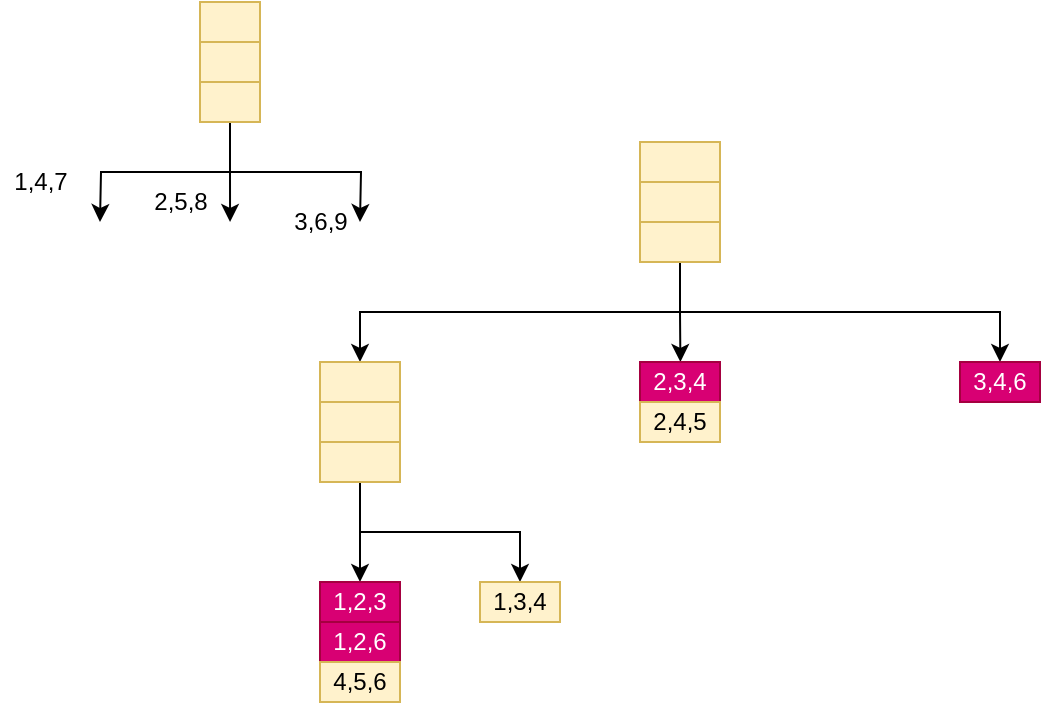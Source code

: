 <mxfile version="16.6.4" type="github" pages="3">
  <diagram id="rJXPXW3HnMYkDMf3mS7e" name="Page-1">
    <mxGraphModel dx="716" dy="339" grid="1" gridSize="10" guides="1" tooltips="1" connect="1" arrows="1" fold="1" page="1" pageScale="1" pageWidth="827" pageHeight="1169" math="0" shadow="0">
      <root>
        <mxCell id="0" />
        <mxCell id="1" parent="0" />
        <mxCell id="eYHF-Ms1NYGs89z_I7Qa-5" value="" style="rounded=0;whiteSpace=wrap;html=1;fillColor=#fff2cc;strokeColor=#d6b656;" vertex="1" parent="1">
          <mxGeometry x="350" y="300" width="40" height="20" as="geometry" />
        </mxCell>
        <mxCell id="eYHF-Ms1NYGs89z_I7Qa-6" value="" style="rounded=0;whiteSpace=wrap;html=1;fillColor=#fff2cc;strokeColor=#d6b656;" vertex="1" parent="1">
          <mxGeometry x="350" y="320" width="40" height="20" as="geometry" />
        </mxCell>
        <mxCell id="eYHF-Ms1NYGs89z_I7Qa-8" style="edgeStyle=orthogonalEdgeStyle;rounded=0;orthogonalLoop=1;jettySize=auto;html=1;exitX=0.5;exitY=1;exitDx=0;exitDy=0;" edge="1" parent="1" source="eYHF-Ms1NYGs89z_I7Qa-7">
          <mxGeometry relative="1" as="geometry">
            <mxPoint x="370.207" y="410" as="targetPoint" />
          </mxGeometry>
        </mxCell>
        <mxCell id="eYHF-Ms1NYGs89z_I7Qa-21" style="edgeStyle=orthogonalEdgeStyle;rounded=0;orthogonalLoop=1;jettySize=auto;html=1;exitX=0.5;exitY=1;exitDx=0;exitDy=0;entryX=0.5;entryY=0;entryDx=0;entryDy=0;" edge="1" parent="1" source="eYHF-Ms1NYGs89z_I7Qa-7" target="eYHF-Ms1NYGs89z_I7Qa-12">
          <mxGeometry relative="1" as="geometry" />
        </mxCell>
        <mxCell id="eYHF-Ms1NYGs89z_I7Qa-22" style="edgeStyle=orthogonalEdgeStyle;rounded=0;orthogonalLoop=1;jettySize=auto;html=1;exitX=0.5;exitY=1;exitDx=0;exitDy=0;entryX=0.5;entryY=0;entryDx=0;entryDy=0;" edge="1" parent="1" source="eYHF-Ms1NYGs89z_I7Qa-7" target="eYHF-Ms1NYGs89z_I7Qa-18">
          <mxGeometry relative="1" as="geometry" />
        </mxCell>
        <mxCell id="eYHF-Ms1NYGs89z_I7Qa-7" value="" style="rounded=0;whiteSpace=wrap;html=1;fillColor=#fff2cc;strokeColor=#d6b656;" vertex="1" parent="1">
          <mxGeometry x="350" y="340" width="40" height="20" as="geometry" />
        </mxCell>
        <mxCell id="eYHF-Ms1NYGs89z_I7Qa-9" value="2,3,4" style="rounded=0;whiteSpace=wrap;html=1;fillColor=#d80073;strokeColor=#A50040;fontColor=#ffffff;" vertex="1" parent="1">
          <mxGeometry x="350" y="410" width="40" height="20" as="geometry" />
        </mxCell>
        <mxCell id="eYHF-Ms1NYGs89z_I7Qa-10" value="2,4,5" style="rounded=0;whiteSpace=wrap;html=1;fillColor=#fff2cc;strokeColor=#d6b656;" vertex="1" parent="1">
          <mxGeometry x="350" y="430" width="40" height="20" as="geometry" />
        </mxCell>
        <mxCell id="eYHF-Ms1NYGs89z_I7Qa-12" value="" style="rounded=0;whiteSpace=wrap;html=1;fillColor=#fff2cc;strokeColor=#d6b656;" vertex="1" parent="1">
          <mxGeometry x="190" y="410" width="40" height="20" as="geometry" />
        </mxCell>
        <mxCell id="eYHF-Ms1NYGs89z_I7Qa-13" value="" style="rounded=0;whiteSpace=wrap;html=1;fillColor=#fff2cc;strokeColor=#d6b656;" vertex="1" parent="1">
          <mxGeometry x="190" y="430" width="40" height="20" as="geometry" />
        </mxCell>
        <mxCell id="eYHF-Ms1NYGs89z_I7Qa-26" style="edgeStyle=orthogonalEdgeStyle;rounded=0;orthogonalLoop=1;jettySize=auto;html=1;exitX=0.5;exitY=1;exitDx=0;exitDy=0;entryX=0.5;entryY=0;entryDx=0;entryDy=0;" edge="1" parent="1" source="eYHF-Ms1NYGs89z_I7Qa-14" target="eYHF-Ms1NYGs89z_I7Qa-23">
          <mxGeometry relative="1" as="geometry" />
        </mxCell>
        <mxCell id="eYHF-Ms1NYGs89z_I7Qa-30" style="edgeStyle=orthogonalEdgeStyle;rounded=0;orthogonalLoop=1;jettySize=auto;html=1;exitX=0.5;exitY=1;exitDx=0;exitDy=0;entryX=0.5;entryY=0;entryDx=0;entryDy=0;" edge="1" parent="1" source="eYHF-Ms1NYGs89z_I7Qa-14" target="eYHF-Ms1NYGs89z_I7Qa-27">
          <mxGeometry relative="1" as="geometry" />
        </mxCell>
        <mxCell id="eYHF-Ms1NYGs89z_I7Qa-14" value="" style="rounded=0;whiteSpace=wrap;html=1;fillColor=#fff2cc;strokeColor=#d6b656;" vertex="1" parent="1">
          <mxGeometry x="190" y="450" width="40" height="20" as="geometry" />
        </mxCell>
        <mxCell id="eYHF-Ms1NYGs89z_I7Qa-18" value="3,4,6" style="rounded=0;whiteSpace=wrap;html=1;fillColor=#d80073;strokeColor=#A50040;fontColor=#ffffff;" vertex="1" parent="1">
          <mxGeometry x="510" y="410" width="40" height="20" as="geometry" />
        </mxCell>
        <mxCell id="eYHF-Ms1NYGs89z_I7Qa-23" value="1,2,3" style="rounded=0;whiteSpace=wrap;html=1;fillColor=#d80073;strokeColor=#A50040;fontColor=#ffffff;" vertex="1" parent="1">
          <mxGeometry x="190" y="520" width="40" height="20" as="geometry" />
        </mxCell>
        <mxCell id="eYHF-Ms1NYGs89z_I7Qa-24" value="1,2,6" style="rounded=0;whiteSpace=wrap;html=1;fillColor=#d80073;strokeColor=#A50040;fontColor=#ffffff;" vertex="1" parent="1">
          <mxGeometry x="190" y="540" width="40" height="20" as="geometry" />
        </mxCell>
        <mxCell id="eYHF-Ms1NYGs89z_I7Qa-27" value="1,3,4" style="rounded=0;whiteSpace=wrap;html=1;fillColor=#fff2cc;strokeColor=#d6b656;" vertex="1" parent="1">
          <mxGeometry x="270" y="520" width="40" height="20" as="geometry" />
        </mxCell>
        <mxCell id="eYHF-Ms1NYGs89z_I7Qa-31" value="4,5,6" style="rounded=0;whiteSpace=wrap;html=1;fillColor=#fff2cc;strokeColor=#d6b656;" vertex="1" parent="1">
          <mxGeometry x="190" y="560" width="40" height="20" as="geometry" />
        </mxCell>
        <mxCell id="eYHF-Ms1NYGs89z_I7Qa-35" value="" style="rounded=0;whiteSpace=wrap;html=1;fillColor=#fff2cc;strokeColor=#d6b656;" vertex="1" parent="1">
          <mxGeometry x="130" y="230" width="30" height="20" as="geometry" />
        </mxCell>
        <mxCell id="eYHF-Ms1NYGs89z_I7Qa-36" value="" style="rounded=0;whiteSpace=wrap;html=1;fillColor=#fff2cc;strokeColor=#d6b656;" vertex="1" parent="1">
          <mxGeometry x="130" y="250" width="30" height="20" as="geometry" />
        </mxCell>
        <mxCell id="eYHF-Ms1NYGs89z_I7Qa-42" style="edgeStyle=orthogonalEdgeStyle;rounded=0;orthogonalLoop=1;jettySize=auto;html=1;exitX=0.5;exitY=1;exitDx=0;exitDy=0;" edge="1" parent="1" source="eYHF-Ms1NYGs89z_I7Qa-37">
          <mxGeometry relative="1" as="geometry">
            <mxPoint x="80" y="340" as="targetPoint" />
          </mxGeometry>
        </mxCell>
        <mxCell id="eYHF-Ms1NYGs89z_I7Qa-43" style="edgeStyle=orthogonalEdgeStyle;rounded=0;orthogonalLoop=1;jettySize=auto;html=1;exitX=0.5;exitY=1;exitDx=0;exitDy=0;" edge="1" parent="1" source="eYHF-Ms1NYGs89z_I7Qa-37">
          <mxGeometry relative="1" as="geometry">
            <mxPoint x="145.034" y="340" as="targetPoint" />
          </mxGeometry>
        </mxCell>
        <mxCell id="eYHF-Ms1NYGs89z_I7Qa-44" style="edgeStyle=orthogonalEdgeStyle;rounded=0;orthogonalLoop=1;jettySize=auto;html=1;exitX=0.5;exitY=1;exitDx=0;exitDy=0;" edge="1" parent="1" source="eYHF-Ms1NYGs89z_I7Qa-37">
          <mxGeometry relative="1" as="geometry">
            <mxPoint x="210.0" y="340" as="targetPoint" />
          </mxGeometry>
        </mxCell>
        <mxCell id="eYHF-Ms1NYGs89z_I7Qa-37" value="" style="rounded=0;whiteSpace=wrap;html=1;fillColor=#fff2cc;strokeColor=#d6b656;" vertex="1" parent="1">
          <mxGeometry x="130" y="270" width="30" height="20" as="geometry" />
        </mxCell>
        <mxCell id="eYHF-Ms1NYGs89z_I7Qa-45" value="1,4,7" style="text;html=1;align=center;verticalAlign=middle;resizable=0;points=[];autosize=1;strokeColor=none;fillColor=none;" vertex="1" parent="1">
          <mxGeometry x="30" y="310" width="40" height="20" as="geometry" />
        </mxCell>
        <mxCell id="eYHF-Ms1NYGs89z_I7Qa-46" value="2,5,8" style="text;html=1;align=center;verticalAlign=middle;resizable=0;points=[];autosize=1;strokeColor=none;fillColor=none;" vertex="1" parent="1">
          <mxGeometry x="100" y="320" width="40" height="20" as="geometry" />
        </mxCell>
        <mxCell id="eYHF-Ms1NYGs89z_I7Qa-47" value="3,6,9" style="text;html=1;align=center;verticalAlign=middle;resizable=0;points=[];autosize=1;strokeColor=none;fillColor=none;" vertex="1" parent="1">
          <mxGeometry x="170" y="330" width="40" height="20" as="geometry" />
        </mxCell>
      </root>
    </mxGraphModel>
  </diagram>
  <diagram id="VmtqtLpCyd2Ofb7SmypI" name="Page-2">
    <mxGraphModel dx="1038" dy="491" grid="1" gridSize="10" guides="1" tooltips="1" connect="1" arrows="1" fold="1" page="1" pageScale="1" pageWidth="1654" pageHeight="2336" math="0" shadow="0">
      <root>
        <mxCell id="3ZnSRIgT3-6xZRlppYe1-0" />
        <mxCell id="3ZnSRIgT3-6xZRlppYe1-1" parent="3ZnSRIgT3-6xZRlppYe1-0" />
        <mxCell id="ds4CZ59gumWzi7Fa_LmT-3" style="edgeStyle=orthogonalEdgeStyle;rounded=0;orthogonalLoop=1;jettySize=auto;html=1;fontSize=24;" edge="1" parent="3ZnSRIgT3-6xZRlppYe1-1" source="ds4CZ59gumWzi7Fa_LmT-0">
          <mxGeometry relative="1" as="geometry">
            <mxPoint x="650" y="310" as="targetPoint" />
          </mxGeometry>
        </mxCell>
        <mxCell id="ds4CZ59gumWzi7Fa_LmT-4" style="edgeStyle=orthogonalEdgeStyle;rounded=0;orthogonalLoop=1;jettySize=auto;html=1;exitX=0.5;exitY=1;exitDx=0;exitDy=0;fontSize=24;" edge="1" parent="3ZnSRIgT3-6xZRlppYe1-1" source="ds4CZ59gumWzi7Fa_LmT-0">
          <mxGeometry relative="1" as="geometry">
            <mxPoint x="450" y="310" as="targetPoint" />
          </mxGeometry>
        </mxCell>
        <mxCell id="ds4CZ59gumWzi7Fa_LmT-5" style="edgeStyle=orthogonalEdgeStyle;rounded=0;orthogonalLoop=1;jettySize=auto;html=1;exitX=0.5;exitY=1;exitDx=0;exitDy=0;fontSize=24;" edge="1" parent="3ZnSRIgT3-6xZRlppYe1-1" source="ds4CZ59gumWzi7Fa_LmT-0">
          <mxGeometry relative="1" as="geometry">
            <mxPoint x="880" y="310" as="targetPoint" />
          </mxGeometry>
        </mxCell>
        <mxCell id="ds4CZ59gumWzi7Fa_LmT-0" value="&lt;font style=&quot;font-size: 24px&quot;&gt;1 2 3 4 6&amp;nbsp;&lt;/font&gt;" style="whiteSpace=wrap;html=1;" vertex="1" parent="3ZnSRIgT3-6xZRlppYe1-1">
          <mxGeometry x="590" y="160" width="120" height="60" as="geometry" />
        </mxCell>
        <mxCell id="ds4CZ59gumWzi7Fa_LmT-16" style="edgeStyle=orthogonalEdgeStyle;rounded=0;orthogonalLoop=1;jettySize=auto;html=1;exitX=0.5;exitY=1;exitDx=0;exitDy=0;fontSize=24;fontColor=#1A1A1A;" edge="1" parent="3ZnSRIgT3-6xZRlppYe1-1" source="ds4CZ59gumWzi7Fa_LmT-6">
          <mxGeometry relative="1" as="geometry">
            <mxPoint x="290" y="410" as="targetPoint" />
          </mxGeometry>
        </mxCell>
        <mxCell id="ds4CZ59gumWzi7Fa_LmT-23" style="edgeStyle=orthogonalEdgeStyle;rounded=0;orthogonalLoop=1;jettySize=auto;html=1;exitX=0.5;exitY=1;exitDx=0;exitDy=0;fontSize=24;fontColor=#1A1A1A;" edge="1" parent="3ZnSRIgT3-6xZRlppYe1-1" source="ds4CZ59gumWzi7Fa_LmT-6">
          <mxGeometry relative="1" as="geometry">
            <mxPoint x="500" y="410" as="targetPoint" />
          </mxGeometry>
        </mxCell>
        <mxCell id="ds4CZ59gumWzi7Fa_LmT-33" style="edgeStyle=orthogonalEdgeStyle;rounded=0;orthogonalLoop=1;jettySize=auto;html=1;exitX=0.5;exitY=1;exitDx=0;exitDy=0;entryX=0.5;entryY=0;entryDx=0;entryDy=0;fontSize=24;fontColor=#1A1A1A;" edge="1" parent="3ZnSRIgT3-6xZRlppYe1-1" source="ds4CZ59gumWzi7Fa_LmT-6" target="ds4CZ59gumWzi7Fa_LmT-20">
          <mxGeometry relative="1" as="geometry" />
        </mxCell>
        <mxCell id="ds4CZ59gumWzi7Fa_LmT-6" value="2 3 4 6" style="whiteSpace=wrap;html=1;fontSize=24;" vertex="1" parent="3ZnSRIgT3-6xZRlppYe1-1">
          <mxGeometry x="360" y="310" width="110" height="20" as="geometry" />
        </mxCell>
        <mxCell id="ds4CZ59gumWzi7Fa_LmT-7" value="&lt;font color=&quot;#ff0080&quot;&gt;1&lt;/font&gt;" style="text;html=1;align=center;verticalAlign=middle;resizable=0;points=[];autosize=1;fontSize=24;" vertex="1" parent="3ZnSRIgT3-6xZRlppYe1-1">
          <mxGeometry x="330" y="305" width="30" height="30" as="geometry" />
        </mxCell>
        <mxCell id="ds4CZ59gumWzi7Fa_LmT-25" style="edgeStyle=orthogonalEdgeStyle;rounded=0;orthogonalLoop=1;jettySize=auto;html=1;exitX=0.5;exitY=1;exitDx=0;exitDy=0;fontSize=24;fontColor=#1A1A1A;" edge="1" parent="3ZnSRIgT3-6xZRlppYe1-1" source="ds4CZ59gumWzi7Fa_LmT-8">
          <mxGeometry relative="1" as="geometry">
            <mxPoint x="580" y="400" as="targetPoint" />
          </mxGeometry>
        </mxCell>
        <mxCell id="ds4CZ59gumWzi7Fa_LmT-28" style="edgeStyle=orthogonalEdgeStyle;rounded=0;orthogonalLoop=1;jettySize=auto;html=1;exitX=0.5;exitY=1;exitDx=0;exitDy=0;fontSize=24;fontColor=#1A1A1A;" edge="1" parent="3ZnSRIgT3-6xZRlppYe1-1" source="ds4CZ59gumWzi7Fa_LmT-8">
          <mxGeometry relative="1" as="geometry">
            <mxPoint x="730" y="400" as="targetPoint" />
          </mxGeometry>
        </mxCell>
        <mxCell id="ds4CZ59gumWzi7Fa_LmT-8" value="&amp;nbsp;3 4 6" style="whiteSpace=wrap;html=1;fontSize=24;" vertex="1" parent="3ZnSRIgT3-6xZRlppYe1-1">
          <mxGeometry x="595" y="310" width="110" height="20" as="geometry" />
        </mxCell>
        <mxCell id="ds4CZ59gumWzi7Fa_LmT-10" value="&lt;font color=&quot;#ff0000&quot;&gt;2&lt;/font&gt;" style="text;html=1;align=center;verticalAlign=middle;resizable=0;points=[];autosize=1;strokeColor=none;fillColor=none;fontSize=24;" vertex="1" parent="3ZnSRIgT3-6xZRlppYe1-1">
          <mxGeometry x="565" y="305" width="30" height="30" as="geometry" />
        </mxCell>
        <mxCell id="ds4CZ59gumWzi7Fa_LmT-11" value="3" style="text;html=1;align=center;verticalAlign=middle;resizable=0;points=[];autosize=1;strokeColor=none;fillColor=none;fontSize=24;fontColor=#FF0000;" vertex="1" parent="3ZnSRIgT3-6xZRlppYe1-1">
          <mxGeometry x="830" y="305" width="30" height="30" as="geometry" />
        </mxCell>
        <mxCell id="ds4CZ59gumWzi7Fa_LmT-52" value="" style="edgeStyle=orthogonalEdgeStyle;rounded=0;orthogonalLoop=1;jettySize=auto;html=1;fontSize=24;fontColor=#1A1A1A;" edge="1" parent="3ZnSRIgT3-6xZRlppYe1-1" source="ds4CZ59gumWzi7Fa_LmT-15">
          <mxGeometry relative="1" as="geometry">
            <mxPoint x="900" y="505" as="targetPoint" />
          </mxGeometry>
        </mxCell>
        <mxCell id="ds4CZ59gumWzi7Fa_LmT-15" value="&lt;font color=&quot;#1a1a1a&quot;&gt;4 6&lt;/font&gt;" style="whiteSpace=wrap;html=1;fontSize=24;fontColor=#FF0000;" vertex="1" parent="3ZnSRIgT3-6xZRlppYe1-1">
          <mxGeometry x="860" y="310" width="80" height="20" as="geometry" />
        </mxCell>
        <mxCell id="ds4CZ59gumWzi7Fa_LmT-34" style="edgeStyle=orthogonalEdgeStyle;rounded=0;orthogonalLoop=1;jettySize=auto;html=1;exitX=0.5;exitY=1;exitDx=0;exitDy=0;fontSize=24;fontColor=#1A1A1A;" edge="1" parent="3ZnSRIgT3-6xZRlppYe1-1" source="ds4CZ59gumWzi7Fa_LmT-18">
          <mxGeometry relative="1" as="geometry">
            <mxPoint x="285" y="490" as="targetPoint" />
          </mxGeometry>
        </mxCell>
        <mxCell id="ds4CZ59gumWzi7Fa_LmT-18" value="3 4 6" style="whiteSpace=wrap;html=1;fontSize=24;fontColor=#1A1A1A;" vertex="1" parent="3ZnSRIgT3-6xZRlppYe1-1">
          <mxGeometry x="250" y="410" width="70" height="30" as="geometry" />
        </mxCell>
        <mxCell id="ds4CZ59gumWzi7Fa_LmT-19" value="1 2" style="text;html=1;align=center;verticalAlign=middle;resizable=0;points=[];autosize=1;strokeColor=none;fillColor=none;fontSize=24;fontColor=#1A1A1A;" vertex="1" parent="3ZnSRIgT3-6xZRlppYe1-1">
          <mxGeometry x="200" y="410" width="50" height="30" as="geometry" />
        </mxCell>
        <mxCell id="ds4CZ59gumWzi7Fa_LmT-39" style="edgeStyle=orthogonalEdgeStyle;rounded=0;orthogonalLoop=1;jettySize=auto;html=1;exitX=0.5;exitY=1;exitDx=0;exitDy=0;fontSize=24;fontColor=#1A1A1A;" edge="1" parent="3ZnSRIgT3-6xZRlppYe1-1" source="ds4CZ59gumWzi7Fa_LmT-20">
          <mxGeometry relative="1" as="geometry">
            <mxPoint x="415" y="490" as="targetPoint" />
          </mxGeometry>
        </mxCell>
        <mxCell id="ds4CZ59gumWzi7Fa_LmT-20" value="5 6" style="whiteSpace=wrap;html=1;fontSize=24;fontColor=#1A1A1A;" vertex="1" parent="3ZnSRIgT3-6xZRlppYe1-1">
          <mxGeometry x="381.25" y="407.5" width="67.5" height="30" as="geometry" />
        </mxCell>
        <mxCell id="ds4CZ59gumWzi7Fa_LmT-22" value="1 3" style="text;html=1;align=center;verticalAlign=middle;resizable=0;points=[];autosize=1;strokeColor=none;fillColor=none;fontSize=24;fontColor=#1A1A1A;" vertex="1" parent="3ZnSRIgT3-6xZRlppYe1-1">
          <mxGeometry x="331.25" y="407.5" width="50" height="30" as="geometry" />
        </mxCell>
        <mxCell id="ds4CZ59gumWzi7Fa_LmT-42" style="edgeStyle=orthogonalEdgeStyle;rounded=0;orthogonalLoop=1;jettySize=auto;html=1;fontSize=24;fontColor=#1A1A1A;" edge="1" parent="3ZnSRIgT3-6xZRlppYe1-1" source="ds4CZ59gumWzi7Fa_LmT-24">
          <mxGeometry relative="1" as="geometry">
            <mxPoint x="500" y="490" as="targetPoint" />
          </mxGeometry>
        </mxCell>
        <mxCell id="ds4CZ59gumWzi7Fa_LmT-24" value="1 4 6" style="text;html=1;align=center;verticalAlign=middle;resizable=0;points=[];autosize=1;strokeColor=none;fillColor=none;fontSize=24;fontColor=#1A1A1A;" vertex="1" parent="3ZnSRIgT3-6xZRlppYe1-1">
          <mxGeometry x="465" y="410" width="70" height="30" as="geometry" />
        </mxCell>
        <mxCell id="ds4CZ59gumWzi7Fa_LmT-26" value="2 3" style="text;html=1;align=center;verticalAlign=middle;resizable=0;points=[];autosize=1;strokeColor=none;fillColor=none;fontSize=24;fontColor=#1A1A1A;" vertex="1" parent="3ZnSRIgT3-6xZRlppYe1-1">
          <mxGeometry x="545" y="410" width="50" height="30" as="geometry" />
        </mxCell>
        <mxCell id="ds4CZ59gumWzi7Fa_LmT-46" style="edgeStyle=orthogonalEdgeStyle;rounded=0;orthogonalLoop=1;jettySize=auto;html=1;exitX=0.5;exitY=1;exitDx=0;exitDy=0;fontSize=24;fontColor=#1A1A1A;" edge="1" parent="3ZnSRIgT3-6xZRlppYe1-1" source="ds4CZ59gumWzi7Fa_LmT-27">
          <mxGeometry relative="1" as="geometry">
            <mxPoint x="590" y="490" as="targetPoint" />
          </mxGeometry>
        </mxCell>
        <mxCell id="ds4CZ59gumWzi7Fa_LmT-27" value="4 6" style="whiteSpace=wrap;html=1;fontSize=24;fontColor=#1A1A1A;" vertex="1" parent="3ZnSRIgT3-6xZRlppYe1-1">
          <mxGeometry x="595" y="412.5" width="60" height="25" as="geometry" />
        </mxCell>
        <mxCell id="ds4CZ59gumWzi7Fa_LmT-50" value="" style="edgeStyle=orthogonalEdgeStyle;rounded=0;orthogonalLoop=1;jettySize=auto;html=1;fontSize=24;fontColor=#1A1A1A;" edge="1" parent="3ZnSRIgT3-6xZRlppYe1-1" source="ds4CZ59gumWzi7Fa_LmT-29" target="ds4CZ59gumWzi7Fa_LmT-49">
          <mxGeometry relative="1" as="geometry" />
        </mxCell>
        <mxCell id="ds4CZ59gumWzi7Fa_LmT-29" value="2 4 6" style="text;html=1;align=center;verticalAlign=middle;resizable=0;points=[];autosize=1;strokeColor=none;fillColor=none;fontSize=24;fontColor=#1A1A1A;" vertex="1" parent="3ZnSRIgT3-6xZRlppYe1-1">
          <mxGeometry x="700" y="410" width="70" height="30" as="geometry" />
        </mxCell>
        <mxCell id="ds4CZ59gumWzi7Fa_LmT-35" value="1 2 3" style="text;html=1;align=center;verticalAlign=middle;resizable=0;points=[];autosize=1;strokeColor=none;fillColor=none;fontSize=24;fontColor=#1A1A1A;" vertex="1" parent="3ZnSRIgT3-6xZRlppYe1-1">
          <mxGeometry x="245" y="485" width="70" height="30" as="geometry" />
        </mxCell>
        <mxCell id="ds4CZ59gumWzi7Fa_LmT-36" value="1 2 4" style="text;html=1;align=center;verticalAlign=middle;resizable=0;points=[];autosize=1;strokeColor=none;fillColor=none;fontSize=24;fontColor=#1A1A1A;" vertex="1" parent="3ZnSRIgT3-6xZRlppYe1-1">
          <mxGeometry x="245" y="510" width="70" height="30" as="geometry" />
        </mxCell>
        <mxCell id="ds4CZ59gumWzi7Fa_LmT-37" value="1 2 6" style="text;html=1;align=center;verticalAlign=middle;resizable=0;points=[];autosize=1;strokeColor=none;fillColor=none;fontSize=24;fontColor=#1A1A1A;" vertex="1" parent="3ZnSRIgT3-6xZRlppYe1-1">
          <mxGeometry x="245" y="540" width="70" height="30" as="geometry" />
        </mxCell>
        <mxCell id="ds4CZ59gumWzi7Fa_LmT-40" value="1 3 5" style="text;html=1;align=center;verticalAlign=middle;resizable=0;points=[];autosize=1;strokeColor=none;fillColor=none;fontSize=24;fontColor=#1A1A1A;" vertex="1" parent="3ZnSRIgT3-6xZRlppYe1-1">
          <mxGeometry x="380" y="495" width="70" height="30" as="geometry" />
        </mxCell>
        <mxCell id="ds4CZ59gumWzi7Fa_LmT-41" value="1 3 6" style="text;html=1;align=center;verticalAlign=middle;resizable=0;points=[];autosize=1;strokeColor=none;fillColor=none;fontSize=24;fontColor=#1A1A1A;" vertex="1" parent="3ZnSRIgT3-6xZRlppYe1-1">
          <mxGeometry x="380" y="525" width="70" height="30" as="geometry" />
        </mxCell>
        <mxCell id="ds4CZ59gumWzi7Fa_LmT-43" value="1 4 6" style="text;html=1;align=center;verticalAlign=middle;resizable=0;points=[];autosize=1;strokeColor=none;fillColor=none;fontSize=24;fontColor=#1A1A1A;" vertex="1" parent="3ZnSRIgT3-6xZRlppYe1-1">
          <mxGeometry x="465" y="505" width="70" height="30" as="geometry" />
        </mxCell>
        <mxCell id="ds4CZ59gumWzi7Fa_LmT-47" value="2 3 4" style="text;html=1;align=center;verticalAlign=middle;resizable=0;points=[];autosize=1;strokeColor=none;fillColor=none;fontSize=24;fontColor=#1A1A1A;" vertex="1" parent="3ZnSRIgT3-6xZRlppYe1-1">
          <mxGeometry x="555" y="495" width="70" height="30" as="geometry" />
        </mxCell>
        <mxCell id="ds4CZ59gumWzi7Fa_LmT-48" value="2 3 6" style="text;html=1;align=center;verticalAlign=middle;resizable=0;points=[];autosize=1;strokeColor=none;fillColor=none;fontSize=24;fontColor=#1A1A1A;" vertex="1" parent="3ZnSRIgT3-6xZRlppYe1-1">
          <mxGeometry x="555" y="525" width="70" height="30" as="geometry" />
        </mxCell>
        <mxCell id="ds4CZ59gumWzi7Fa_LmT-49" value="2 4 6" style="text;html=1;align=center;verticalAlign=middle;resizable=0;points=[];autosize=1;strokeColor=none;fillColor=none;fontSize=24;fontColor=#1A1A1A;" vertex="1" parent="3ZnSRIgT3-6xZRlppYe1-1">
          <mxGeometry x="700" y="520" width="70" height="30" as="geometry" />
        </mxCell>
        <mxCell id="ds4CZ59gumWzi7Fa_LmT-53" value="3 4 6" style="text;html=1;align=center;verticalAlign=middle;resizable=0;points=[];autosize=1;strokeColor=none;fillColor=none;fontSize=24;fontColor=#1A1A1A;" vertex="1" parent="3ZnSRIgT3-6xZRlppYe1-1">
          <mxGeometry x="865" y="505" width="70" height="30" as="geometry" />
        </mxCell>
      </root>
    </mxGraphModel>
  </diagram>
  <diagram id="ayk9RenGKeqNqmXmJIFw" name="Page-3">
    <mxGraphModel dx="865" dy="409" grid="1" gridSize="10" guides="1" tooltips="1" connect="1" arrows="1" fold="1" page="1" pageScale="1" pageWidth="1654" pageHeight="2336" math="0" shadow="0">
      <root>
        <mxCell id="JwavOT7IM4dIVm8Kv-jf-0" />
        <mxCell id="JwavOT7IM4dIVm8Kv-jf-1" parent="JwavOT7IM4dIVm8Kv-jf-0" />
        <mxCell id="N0L5J8sOKL9Sa_ZD6E13-0" value="" style="rounded=0;whiteSpace=wrap;html=1;fillColor=#fff2cc;strokeColor=#d6b656;" vertex="1" parent="JwavOT7IM4dIVm8Kv-jf-1">
          <mxGeometry x="350" y="300" width="40" height="20" as="geometry" />
        </mxCell>
        <mxCell id="N0L5J8sOKL9Sa_ZD6E13-1" value="" style="rounded=0;whiteSpace=wrap;html=1;fillColor=#fff2cc;strokeColor=#d6b656;" vertex="1" parent="JwavOT7IM4dIVm8Kv-jf-1">
          <mxGeometry x="350" y="320" width="40" height="20" as="geometry" />
        </mxCell>
        <mxCell id="N0L5J8sOKL9Sa_ZD6E13-2" style="edgeStyle=orthogonalEdgeStyle;rounded=0;orthogonalLoop=1;jettySize=auto;html=1;exitX=0.5;exitY=1;exitDx=0;exitDy=0;" edge="1" parent="JwavOT7IM4dIVm8Kv-jf-1" source="N0L5J8sOKL9Sa_ZD6E13-5">
          <mxGeometry relative="1" as="geometry">
            <mxPoint x="370.207" y="410" as="targetPoint" />
          </mxGeometry>
        </mxCell>
        <mxCell id="N0L5J8sOKL9Sa_ZD6E13-3" style="edgeStyle=orthogonalEdgeStyle;rounded=0;orthogonalLoop=1;jettySize=auto;html=1;exitX=0.5;exitY=1;exitDx=0;exitDy=0;entryX=0.5;entryY=0;entryDx=0;entryDy=0;" edge="1" parent="JwavOT7IM4dIVm8Kv-jf-1" source="N0L5J8sOKL9Sa_ZD6E13-5" target="N0L5J8sOKL9Sa_ZD6E13-8">
          <mxGeometry relative="1" as="geometry" />
        </mxCell>
        <mxCell id="N0L5J8sOKL9Sa_ZD6E13-4" style="edgeStyle=orthogonalEdgeStyle;rounded=0;orthogonalLoop=1;jettySize=auto;html=1;exitX=0.5;exitY=1;exitDx=0;exitDy=0;entryX=0.5;entryY=0;entryDx=0;entryDy=0;" edge="1" parent="JwavOT7IM4dIVm8Kv-jf-1" source="N0L5J8sOKL9Sa_ZD6E13-5" target="N0L5J8sOKL9Sa_ZD6E13-13">
          <mxGeometry relative="1" as="geometry" />
        </mxCell>
        <mxCell id="N0L5J8sOKL9Sa_ZD6E13-5" value="" style="rounded=0;whiteSpace=wrap;html=1;fillColor=#fff2cc;strokeColor=#d6b656;" vertex="1" parent="JwavOT7IM4dIVm8Kv-jf-1">
          <mxGeometry x="350" y="340" width="40" height="20" as="geometry" />
        </mxCell>
        <mxCell id="N0L5J8sOKL9Sa_ZD6E13-6" value="2,3,4" style="rounded=0;whiteSpace=wrap;html=1;fillColor=#d80073;strokeColor=#A50040;fontColor=#ffffff;" vertex="1" parent="JwavOT7IM4dIVm8Kv-jf-1">
          <mxGeometry x="350" y="410" width="40" height="20" as="geometry" />
        </mxCell>
        <mxCell id="N0L5J8sOKL9Sa_ZD6E13-7" value="2,4,5" style="rounded=0;whiteSpace=wrap;html=1;fillColor=#fff2cc;strokeColor=#d6b656;" vertex="1" parent="JwavOT7IM4dIVm8Kv-jf-1">
          <mxGeometry x="350" y="430" width="40" height="20" as="geometry" />
        </mxCell>
        <mxCell id="N0L5J8sOKL9Sa_ZD6E13-8" value="" style="rounded=0;whiteSpace=wrap;html=1;fillColor=#fff2cc;strokeColor=#d6b656;" vertex="1" parent="JwavOT7IM4dIVm8Kv-jf-1">
          <mxGeometry x="190" y="410" width="40" height="20" as="geometry" />
        </mxCell>
        <mxCell id="N0L5J8sOKL9Sa_ZD6E13-9" value="" style="rounded=0;whiteSpace=wrap;html=1;fillColor=#fff2cc;strokeColor=#d6b656;" vertex="1" parent="JwavOT7IM4dIVm8Kv-jf-1">
          <mxGeometry x="190" y="430" width="40" height="20" as="geometry" />
        </mxCell>
        <mxCell id="N0L5J8sOKL9Sa_ZD6E13-10" style="edgeStyle=orthogonalEdgeStyle;rounded=0;orthogonalLoop=1;jettySize=auto;html=1;exitX=0.5;exitY=1;exitDx=0;exitDy=0;entryX=0.5;entryY=0;entryDx=0;entryDy=0;" edge="1" parent="JwavOT7IM4dIVm8Kv-jf-1" source="N0L5J8sOKL9Sa_ZD6E13-12" target="N0L5J8sOKL9Sa_ZD6E13-14">
          <mxGeometry relative="1" as="geometry" />
        </mxCell>
        <mxCell id="N0L5J8sOKL9Sa_ZD6E13-11" style="edgeStyle=orthogonalEdgeStyle;rounded=0;orthogonalLoop=1;jettySize=auto;html=1;exitX=0.5;exitY=1;exitDx=0;exitDy=0;entryX=0.5;entryY=0;entryDx=0;entryDy=0;" edge="1" parent="JwavOT7IM4dIVm8Kv-jf-1" source="N0L5J8sOKL9Sa_ZD6E13-12" target="N0L5J8sOKL9Sa_ZD6E13-16">
          <mxGeometry relative="1" as="geometry" />
        </mxCell>
        <mxCell id="N0L5J8sOKL9Sa_ZD6E13-12" value="" style="rounded=0;whiteSpace=wrap;html=1;fillColor=#fff2cc;strokeColor=#d6b656;" vertex="1" parent="JwavOT7IM4dIVm8Kv-jf-1">
          <mxGeometry x="190" y="450" width="40" height="20" as="geometry" />
        </mxCell>
        <mxCell id="N0L5J8sOKL9Sa_ZD6E13-13" value="3,4,6" style="rounded=0;whiteSpace=wrap;html=1;fillColor=#d80073;strokeColor=#A50040;fontColor=#ffffff;" vertex="1" parent="JwavOT7IM4dIVm8Kv-jf-1">
          <mxGeometry x="510" y="410" width="40" height="20" as="geometry" />
        </mxCell>
        <mxCell id="N0L5J8sOKL9Sa_ZD6E13-14" value="1,2,3" style="rounded=0;whiteSpace=wrap;html=1;fillColor=#d80073;strokeColor=#A50040;fontColor=#ffffff;" vertex="1" parent="JwavOT7IM4dIVm8Kv-jf-1">
          <mxGeometry x="190" y="520" width="40" height="20" as="geometry" />
        </mxCell>
        <mxCell id="N0L5J8sOKL9Sa_ZD6E13-15" value="1,2,6" style="rounded=0;whiteSpace=wrap;html=1;fillColor=#d80073;strokeColor=#A50040;fontColor=#ffffff;" vertex="1" parent="JwavOT7IM4dIVm8Kv-jf-1">
          <mxGeometry x="190" y="540" width="40" height="20" as="geometry" />
        </mxCell>
        <mxCell id="N0L5J8sOKL9Sa_ZD6E13-16" value="1,3,4" style="rounded=0;whiteSpace=wrap;html=1;fillColor=#fff2cc;strokeColor=#d6b656;" vertex="1" parent="JwavOT7IM4dIVm8Kv-jf-1">
          <mxGeometry x="270" y="520" width="40" height="20" as="geometry" />
        </mxCell>
        <mxCell id="N0L5J8sOKL9Sa_ZD6E13-17" value="4,5,6" style="rounded=0;whiteSpace=wrap;html=1;fillColor=#fff2cc;strokeColor=#d6b656;" vertex="1" parent="JwavOT7IM4dIVm8Kv-jf-1">
          <mxGeometry x="190" y="560" width="40" height="20" as="geometry" />
        </mxCell>
      </root>
    </mxGraphModel>
  </diagram>
</mxfile>
